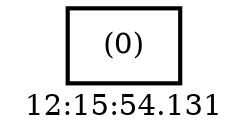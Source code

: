 digraph  g{ graph[label = "12:15:54.131"]
node [shape=rectangle, color=black, fontcolor=black, style=bold] edge [color=black] 0 [label="(0)"] ; 
}

